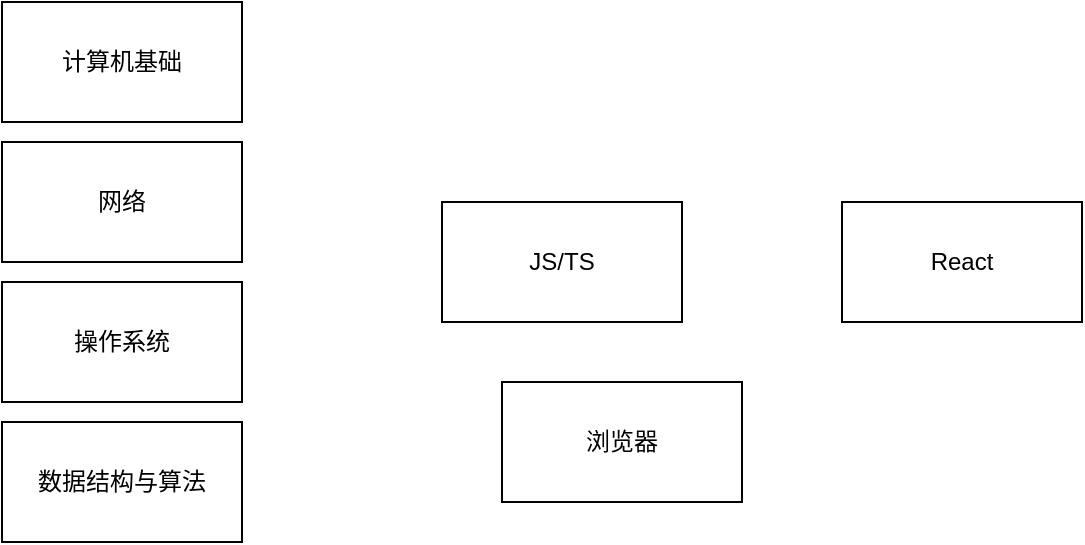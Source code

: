 <mxfile pages="2">
    <diagram id="0" name="第 1 页">
        <mxGraphModel dx="799" dy="608" grid="1" gridSize="10" guides="1" tooltips="1" connect="1" arrows="1" fold="1" page="1" pageScale="1" pageWidth="827" pageHeight="1169" math="0" shadow="0">
            <root>
                <mxCell id="0"/>
                <mxCell id="1" parent="0"/>
                <mxCell id="6PifnIPa-t4-6GvL2zHf-17" value="计算机基础" style="rounded=0;whiteSpace=wrap;html=1;" parent="1" vertex="1">
                    <mxGeometry x="100" y="710" width="120" height="60" as="geometry"/>
                </mxCell>
                <mxCell id="6PifnIPa-t4-6GvL2zHf-18" value="网络" style="rounded=0;whiteSpace=wrap;html=1;" parent="1" vertex="1">
                    <mxGeometry x="100" y="780" width="120" height="60" as="geometry"/>
                </mxCell>
                <mxCell id="6PifnIPa-t4-6GvL2zHf-19" value="操作系统" style="rounded=0;whiteSpace=wrap;html=1;" parent="1" vertex="1">
                    <mxGeometry x="100" y="850" width="120" height="60" as="geometry"/>
                </mxCell>
                <mxCell id="6PifnIPa-t4-6GvL2zHf-20" value="数据结构与算法" style="rounded=0;whiteSpace=wrap;html=1;" parent="1" vertex="1">
                    <mxGeometry x="100" y="920" width="120" height="60" as="geometry"/>
                </mxCell>
                <mxCell id="2" value="React" style="rounded=0;whiteSpace=wrap;html=1;" vertex="1" parent="1">
                    <mxGeometry x="520" y="810" width="120" height="60" as="geometry"/>
                </mxCell>
                <mxCell id="3" value="JS/TS" style="rounded=0;whiteSpace=wrap;html=1;" vertex="1" parent="1">
                    <mxGeometry x="320" y="810" width="120" height="60" as="geometry"/>
                </mxCell>
                <mxCell id="4" value="浏览器" style="rounded=0;whiteSpace=wrap;html=1;" vertex="1" parent="1">
                    <mxGeometry x="350" y="900" width="120" height="60" as="geometry"/>
                </mxCell>
            </root>
        </mxGraphModel>
    </diagram>
    <diagram id="VDpDP4Txcln1U22-15g4" name="第 2 页">
        <mxGraphModel/>
    </diagram>
</mxfile>